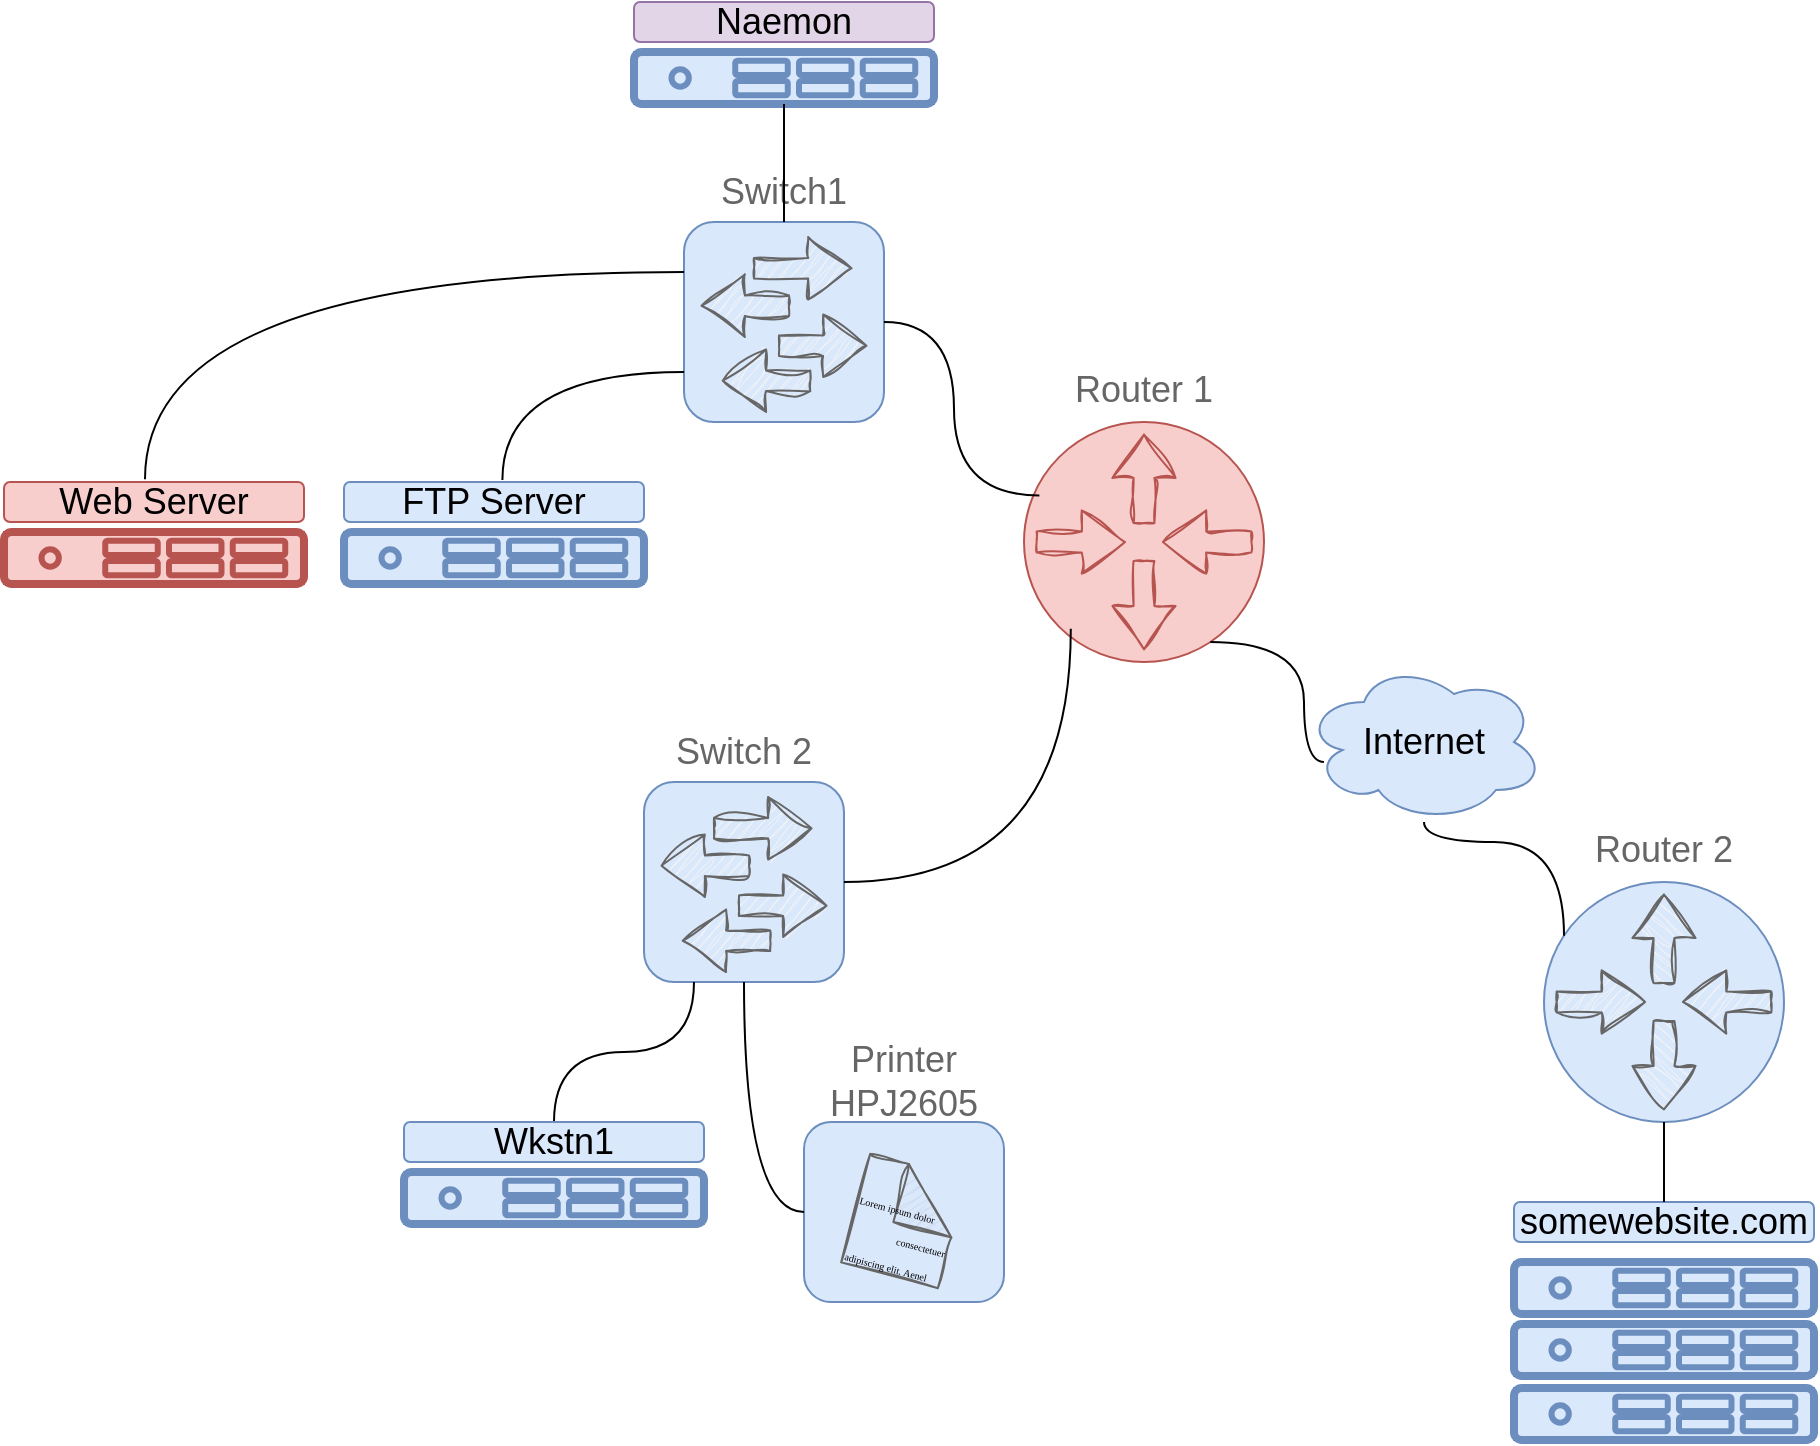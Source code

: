 <mxfile version="25.0.2">
  <diagram name="Seite-1" id="_Y5RNAmRPCmUayUgMiMm">
    <mxGraphModel dx="1185" dy="683" grid="1" gridSize="10" guides="1" tooltips="1" connect="1" arrows="1" fold="1" page="1" pageScale="1" pageWidth="1169" pageHeight="1654" math="0" shadow="0">
      <root>
        <mxCell id="0" />
        <mxCell id="1" parent="0" />
        <mxCell id="Qa_szX7LaPj__7M7SRcb-136" value="" style="group;fillColor=#dae8fc;strokeColor=#6c8ebf;" parent="1" vertex="1" connectable="0">
          <mxGeometry x="505" y="65" width="150" height="26" as="geometry" />
        </mxCell>
        <mxCell id="Qa_szX7LaPj__7M7SRcb-137" value="" style="rounded=1;whiteSpace=wrap;html=1;strokeWidth=4;fillColor=#dae8fc;strokeColor=#6c8ebf;" parent="Qa_szX7LaPj__7M7SRcb-136" vertex="1">
          <mxGeometry width="150" height="26" as="geometry" />
        </mxCell>
        <mxCell id="Qa_szX7LaPj__7M7SRcb-138" value="" style="ellipse;whiteSpace=wrap;html=1;aspect=fixed;strokeWidth=3;fillColor=#dae8fc;strokeColor=#6c8ebf;" parent="Qa_szX7LaPj__7M7SRcb-136" vertex="1">
          <mxGeometry x="18.75" y="8.667" width="8.667" height="8.667" as="geometry" />
        </mxCell>
        <mxCell id="Qa_szX7LaPj__7M7SRcb-139" value="" style="rounded=1;whiteSpace=wrap;html=1;strokeWidth=3;fillColor=#dae8fc;strokeColor=#6c8ebf;" parent="Qa_szX7LaPj__7M7SRcb-136" vertex="1">
          <mxGeometry x="50.625" y="4.333" width="26.25" height="7.222" as="geometry" />
        </mxCell>
        <mxCell id="Qa_szX7LaPj__7M7SRcb-140" value="" style="rounded=1;whiteSpace=wrap;html=1;strokeWidth=3;fillColor=#dae8fc;strokeColor=#6c8ebf;" parent="Qa_szX7LaPj__7M7SRcb-136" vertex="1">
          <mxGeometry x="82.5" y="4.333" width="26.25" height="7.222" as="geometry" />
        </mxCell>
        <mxCell id="Qa_szX7LaPj__7M7SRcb-141" value="" style="rounded=1;whiteSpace=wrap;html=1;strokeWidth=3;fillColor=#dae8fc;strokeColor=#6c8ebf;" parent="Qa_szX7LaPj__7M7SRcb-136" vertex="1">
          <mxGeometry x="114.375" y="4.333" width="26.25" height="7.222" as="geometry" />
        </mxCell>
        <mxCell id="Qa_szX7LaPj__7M7SRcb-142" value="" style="rounded=1;whiteSpace=wrap;html=1;strokeWidth=3;fillColor=#dae8fc;strokeColor=#6c8ebf;" parent="Qa_szX7LaPj__7M7SRcb-136" vertex="1">
          <mxGeometry x="50.625" y="14.444" width="26.25" height="7.222" as="geometry" />
        </mxCell>
        <mxCell id="Qa_szX7LaPj__7M7SRcb-143" value="" style="rounded=1;whiteSpace=wrap;html=1;strokeWidth=3;fillColor=#dae8fc;strokeColor=#6c8ebf;" parent="Qa_szX7LaPj__7M7SRcb-136" vertex="1">
          <mxGeometry x="82.5" y="14.444" width="26.25" height="7.222" as="geometry" />
        </mxCell>
        <mxCell id="Qa_szX7LaPj__7M7SRcb-144" value="" style="rounded=1;whiteSpace=wrap;html=1;strokeWidth=3;fillColor=#dae8fc;strokeColor=#6c8ebf;" parent="Qa_szX7LaPj__7M7SRcb-136" vertex="1">
          <mxGeometry x="114.375" y="14.444" width="26.25" height="7.222" as="geometry" />
        </mxCell>
        <mxCell id="Qa_szX7LaPj__7M7SRcb-145" value="Naemon" style="rounded=1;whiteSpace=wrap;html=1;fillColor=#e1d5e7;strokeColor=#9673a6;fontSize=18;" parent="1" vertex="1">
          <mxGeometry x="505" y="40" width="150" height="20" as="geometry" />
        </mxCell>
        <mxCell id="Qa_szX7LaPj__7M7SRcb-146" value="" style="group;fillColor=#f8cecc;strokeColor=#b85450;" parent="1" vertex="1" connectable="0">
          <mxGeometry x="190" y="305" width="150" height="26" as="geometry" />
        </mxCell>
        <mxCell id="Qa_szX7LaPj__7M7SRcb-147" value="" style="rounded=1;whiteSpace=wrap;html=1;strokeWidth=4;fillColor=#f8cecc;strokeColor=#b85450;" parent="Qa_szX7LaPj__7M7SRcb-146" vertex="1">
          <mxGeometry width="150" height="26" as="geometry" />
        </mxCell>
        <mxCell id="Qa_szX7LaPj__7M7SRcb-148" value="" style="ellipse;whiteSpace=wrap;html=1;aspect=fixed;strokeWidth=3;fillColor=#f8cecc;strokeColor=#b85450;" parent="Qa_szX7LaPj__7M7SRcb-146" vertex="1">
          <mxGeometry x="18.75" y="8.667" width="8.667" height="8.667" as="geometry" />
        </mxCell>
        <mxCell id="Qa_szX7LaPj__7M7SRcb-149" value="" style="rounded=1;whiteSpace=wrap;html=1;strokeWidth=3;fillColor=#f8cecc;strokeColor=#b85450;" parent="Qa_szX7LaPj__7M7SRcb-146" vertex="1">
          <mxGeometry x="50.625" y="4.333" width="26.25" height="7.222" as="geometry" />
        </mxCell>
        <mxCell id="Qa_szX7LaPj__7M7SRcb-150" value="" style="rounded=1;whiteSpace=wrap;html=1;strokeWidth=3;fillColor=#f8cecc;strokeColor=#b85450;" parent="Qa_szX7LaPj__7M7SRcb-146" vertex="1">
          <mxGeometry x="82.5" y="4.333" width="26.25" height="7.222" as="geometry" />
        </mxCell>
        <mxCell id="Qa_szX7LaPj__7M7SRcb-151" value="" style="rounded=1;whiteSpace=wrap;html=1;strokeWidth=3;fillColor=#f8cecc;strokeColor=#b85450;" parent="Qa_szX7LaPj__7M7SRcb-146" vertex="1">
          <mxGeometry x="114.375" y="4.333" width="26.25" height="7.222" as="geometry" />
        </mxCell>
        <mxCell id="Qa_szX7LaPj__7M7SRcb-152" value="" style="rounded=1;whiteSpace=wrap;html=1;strokeWidth=3;fillColor=#f8cecc;strokeColor=#b85450;" parent="Qa_szX7LaPj__7M7SRcb-146" vertex="1">
          <mxGeometry x="50.625" y="14.444" width="26.25" height="7.222" as="geometry" />
        </mxCell>
        <mxCell id="Qa_szX7LaPj__7M7SRcb-153" value="" style="rounded=1;whiteSpace=wrap;html=1;strokeWidth=3;fillColor=#f8cecc;strokeColor=#b85450;" parent="Qa_szX7LaPj__7M7SRcb-146" vertex="1">
          <mxGeometry x="82.5" y="14.444" width="26.25" height="7.222" as="geometry" />
        </mxCell>
        <mxCell id="Qa_szX7LaPj__7M7SRcb-154" value="" style="rounded=1;whiteSpace=wrap;html=1;strokeWidth=3;fillColor=#f8cecc;strokeColor=#b85450;" parent="Qa_szX7LaPj__7M7SRcb-146" vertex="1">
          <mxGeometry x="114.375" y="14.444" width="26.25" height="7.222" as="geometry" />
        </mxCell>
        <mxCell id="Qa_szX7LaPj__7M7SRcb-155" value="Web Server" style="rounded=1;whiteSpace=wrap;html=1;fillColor=#f8cecc;strokeColor=#b85450;fontSize=18;" parent="1" vertex="1">
          <mxGeometry x="190" y="280" width="150" height="20" as="geometry" />
        </mxCell>
        <mxCell id="Qa_szX7LaPj__7M7SRcb-156" value="" style="group;fillColor=#dae8fc;strokeColor=#6c8ebf;" parent="1" vertex="1" connectable="0">
          <mxGeometry x="360" y="305" width="150" height="26" as="geometry" />
        </mxCell>
        <mxCell id="Qa_szX7LaPj__7M7SRcb-157" value="" style="rounded=1;whiteSpace=wrap;html=1;strokeWidth=4;fillColor=#dae8fc;strokeColor=#6c8ebf;" parent="Qa_szX7LaPj__7M7SRcb-156" vertex="1">
          <mxGeometry width="150" height="26" as="geometry" />
        </mxCell>
        <mxCell id="Qa_szX7LaPj__7M7SRcb-158" value="" style="ellipse;whiteSpace=wrap;html=1;aspect=fixed;strokeWidth=3;fillColor=#dae8fc;strokeColor=#6c8ebf;" parent="Qa_szX7LaPj__7M7SRcb-156" vertex="1">
          <mxGeometry x="18.75" y="8.667" width="8.667" height="8.667" as="geometry" />
        </mxCell>
        <mxCell id="Qa_szX7LaPj__7M7SRcb-159" value="" style="rounded=1;whiteSpace=wrap;html=1;strokeWidth=3;fillColor=#dae8fc;strokeColor=#6c8ebf;" parent="Qa_szX7LaPj__7M7SRcb-156" vertex="1">
          <mxGeometry x="50.625" y="4.333" width="26.25" height="7.222" as="geometry" />
        </mxCell>
        <mxCell id="Qa_szX7LaPj__7M7SRcb-160" value="" style="rounded=1;whiteSpace=wrap;html=1;strokeWidth=3;fillColor=#dae8fc;strokeColor=#6c8ebf;" parent="Qa_szX7LaPj__7M7SRcb-156" vertex="1">
          <mxGeometry x="82.5" y="4.333" width="26.25" height="7.222" as="geometry" />
        </mxCell>
        <mxCell id="Qa_szX7LaPj__7M7SRcb-161" value="" style="rounded=1;whiteSpace=wrap;html=1;strokeWidth=3;fillColor=#dae8fc;strokeColor=#6c8ebf;" parent="Qa_szX7LaPj__7M7SRcb-156" vertex="1">
          <mxGeometry x="114.375" y="4.333" width="26.25" height="7.222" as="geometry" />
        </mxCell>
        <mxCell id="Qa_szX7LaPj__7M7SRcb-162" value="" style="rounded=1;whiteSpace=wrap;html=1;strokeWidth=3;fillColor=#dae8fc;strokeColor=#6c8ebf;" parent="Qa_szX7LaPj__7M7SRcb-156" vertex="1">
          <mxGeometry x="50.625" y="14.444" width="26.25" height="7.222" as="geometry" />
        </mxCell>
        <mxCell id="Qa_szX7LaPj__7M7SRcb-163" value="" style="rounded=1;whiteSpace=wrap;html=1;strokeWidth=3;fillColor=#dae8fc;strokeColor=#6c8ebf;" parent="Qa_szX7LaPj__7M7SRcb-156" vertex="1">
          <mxGeometry x="82.5" y="14.444" width="26.25" height="7.222" as="geometry" />
        </mxCell>
        <mxCell id="Qa_szX7LaPj__7M7SRcb-164" value="" style="rounded=1;whiteSpace=wrap;html=1;strokeWidth=3;fillColor=#dae8fc;strokeColor=#6c8ebf;" parent="Qa_szX7LaPj__7M7SRcb-156" vertex="1">
          <mxGeometry x="114.375" y="14.444" width="26.25" height="7.222" as="geometry" />
        </mxCell>
        <mxCell id="Qa_szX7LaPj__7M7SRcb-165" value="FTP Server" style="rounded=1;whiteSpace=wrap;html=1;fillColor=#dae8fc;strokeColor=#6c8ebf;fontSize=18;" parent="1" vertex="1">
          <mxGeometry x="360" y="280" width="150" height="20" as="geometry" />
        </mxCell>
        <mxCell id="Qa_szX7LaPj__7M7SRcb-176" value="" style="group" parent="1" vertex="1" connectable="0">
          <mxGeometry x="530" y="150" width="100" height="100" as="geometry" />
        </mxCell>
        <mxCell id="Qa_szX7LaPj__7M7SRcb-171" value="&lt;font style=&quot;font-size: 18px;&quot; color=&quot;#666666&quot;&gt;Switch1&lt;/font&gt;&lt;div&gt;&lt;font color=&quot;#666666&quot;&gt;&lt;br&gt;&lt;/font&gt;&lt;/div&gt;&lt;div&gt;&lt;font color=&quot;#666666&quot;&gt;&lt;br&gt;&lt;/font&gt;&lt;/div&gt;&lt;div&gt;&lt;font color=&quot;#666666&quot;&gt;&lt;br&gt;&lt;/font&gt;&lt;/div&gt;&lt;div&gt;&lt;font color=&quot;#666666&quot;&gt;&lt;br&gt;&lt;/font&gt;&lt;/div&gt;&lt;div&gt;&lt;font color=&quot;#666666&quot;&gt;&lt;br&gt;&lt;/font&gt;&lt;/div&gt;&lt;div&gt;&lt;font color=&quot;#666666&quot;&gt;&lt;br&gt;&lt;/font&gt;&lt;/div&gt;&lt;div&gt;&lt;font color=&quot;#666666&quot;&gt;&lt;br&gt;&lt;/font&gt;&lt;/div&gt;&lt;div&gt;&lt;font color=&quot;#666666&quot;&gt;&lt;br&gt;&lt;/font&gt;&lt;/div&gt;&lt;div&gt;&lt;br&gt;&lt;/div&gt;" style="rounded=1;whiteSpace=wrap;html=1;fillColor=#dae8fc;strokeColor=#6c8ebf;container=0;" parent="Qa_szX7LaPj__7M7SRcb-176" vertex="1">
          <mxGeometry width="100" height="100" as="geometry" />
        </mxCell>
        <mxCell id="Qa_szX7LaPj__7M7SRcb-172" value="" style="html=1;shadow=0;dashed=0;align=center;verticalAlign=middle;shape=mxgraph.arrows2.arrow;dy=0.67;dx=21.67;direction=north;notch=0;strokeColor=#666666;rotation=90;fillColor=#f5f5f5;sketch=1;curveFitting=1;jiggle=2;fontColor=#333333;container=0;" parent="Qa_szX7LaPj__7M7SRcb-176" vertex="1">
          <mxGeometry x="43.75" y="-1.25" width="31.25" height="48.75" as="geometry" />
        </mxCell>
        <mxCell id="Qa_szX7LaPj__7M7SRcb-173" value="" style="html=1;shadow=0;dashed=0;align=center;verticalAlign=middle;shape=mxgraph.arrows2.arrow;dy=0.67;dx=21.67;direction=north;notch=0;strokeColor=#666666;rotation=90;fillColor=#f5f5f5;fontColor=#333333;sketch=1;curveFitting=1;jiggle=2;container=0;" parent="Qa_szX7LaPj__7M7SRcb-176" vertex="1">
          <mxGeometry x="53.75" y="40" width="31.25" height="43.75" as="geometry" />
        </mxCell>
        <mxCell id="Qa_szX7LaPj__7M7SRcb-174" value="" style="html=1;shadow=0;dashed=0;align=center;verticalAlign=middle;shape=mxgraph.arrows2.arrow;dy=0.67;dx=21.67;direction=north;notch=0;strokeColor=#666666;rotation=-90;fillColor=#f5f5f5;fontColor=#333333;sketch=1;curveFitting=1;jiggle=2;container=0;" parent="Qa_szX7LaPj__7M7SRcb-176" vertex="1">
          <mxGeometry x="15" y="20" width="31.25" height="43.75" as="geometry" />
        </mxCell>
        <mxCell id="Qa_szX7LaPj__7M7SRcb-175" value="" style="html=1;shadow=0;dashed=0;align=center;verticalAlign=middle;shape=mxgraph.arrows2.arrow;dy=0.67;dx=21.67;direction=north;notch=0;strokeColor=#666666;rotation=-90;fillColor=#f5f5f5;fontColor=#333333;sketch=1;curveFitting=1;jiggle=2;container=0;" parent="Qa_szX7LaPj__7M7SRcb-176" vertex="1">
          <mxGeometry x="25.625" y="57.5" width="31.25" height="43.75" as="geometry" />
        </mxCell>
        <mxCell id="Qa_szX7LaPj__7M7SRcb-177" value="" style="group" parent="1" vertex="1" connectable="0">
          <mxGeometry x="510" y="430" width="100" height="100" as="geometry" />
        </mxCell>
        <mxCell id="Qa_szX7LaPj__7M7SRcb-178" value="&lt;font style=&quot;font-size: 18px;&quot; color=&quot;#666666&quot;&gt;Switch 2&lt;/font&gt;&lt;div&gt;&lt;font color=&quot;#666666&quot;&gt;&lt;br&gt;&lt;/font&gt;&lt;/div&gt;&lt;div&gt;&lt;font color=&quot;#666666&quot;&gt;&lt;br&gt;&lt;/font&gt;&lt;/div&gt;&lt;div&gt;&lt;font color=&quot;#666666&quot;&gt;&lt;br&gt;&lt;/font&gt;&lt;/div&gt;&lt;div&gt;&lt;font color=&quot;#666666&quot;&gt;&lt;br&gt;&lt;/font&gt;&lt;/div&gt;&lt;div&gt;&lt;font color=&quot;#666666&quot;&gt;&lt;br&gt;&lt;/font&gt;&lt;/div&gt;&lt;div&gt;&lt;font color=&quot;#666666&quot;&gt;&lt;br&gt;&lt;/font&gt;&lt;/div&gt;&lt;div&gt;&lt;font color=&quot;#666666&quot;&gt;&lt;br&gt;&lt;/font&gt;&lt;/div&gt;&lt;div&gt;&lt;font color=&quot;#666666&quot;&gt;&lt;br&gt;&lt;/font&gt;&lt;/div&gt;&lt;div&gt;&lt;br&gt;&lt;/div&gt;" style="rounded=1;whiteSpace=wrap;html=1;fillColor=#dae8fc;strokeColor=#6c8ebf;container=0;" parent="Qa_szX7LaPj__7M7SRcb-177" vertex="1">
          <mxGeometry width="100" height="100" as="geometry" />
        </mxCell>
        <mxCell id="Qa_szX7LaPj__7M7SRcb-179" value="" style="html=1;shadow=0;dashed=0;align=center;verticalAlign=middle;shape=mxgraph.arrows2.arrow;dy=0.67;dx=21.67;direction=north;notch=0;strokeColor=#666666;rotation=90;fillColor=#f5f5f5;sketch=1;curveFitting=1;jiggle=2;fontColor=#333333;container=0;" parent="Qa_szX7LaPj__7M7SRcb-177" vertex="1">
          <mxGeometry x="43.75" y="-1.25" width="31.25" height="48.75" as="geometry" />
        </mxCell>
        <mxCell id="Qa_szX7LaPj__7M7SRcb-180" value="" style="html=1;shadow=0;dashed=0;align=center;verticalAlign=middle;shape=mxgraph.arrows2.arrow;dy=0.67;dx=21.67;direction=north;notch=0;strokeColor=#666666;rotation=90;fillColor=#f5f5f5;fontColor=#333333;sketch=1;curveFitting=1;jiggle=2;container=0;" parent="Qa_szX7LaPj__7M7SRcb-177" vertex="1">
          <mxGeometry x="53.75" y="40" width="31.25" height="43.75" as="geometry" />
        </mxCell>
        <mxCell id="Qa_szX7LaPj__7M7SRcb-181" value="" style="html=1;shadow=0;dashed=0;align=center;verticalAlign=middle;shape=mxgraph.arrows2.arrow;dy=0.67;dx=21.67;direction=north;notch=0;strokeColor=#666666;rotation=-90;fillColor=#f5f5f5;fontColor=#333333;sketch=1;curveFitting=1;jiggle=2;container=0;" parent="Qa_szX7LaPj__7M7SRcb-177" vertex="1">
          <mxGeometry x="15" y="20" width="31.25" height="43.75" as="geometry" />
        </mxCell>
        <mxCell id="Qa_szX7LaPj__7M7SRcb-182" value="" style="html=1;shadow=0;dashed=0;align=center;verticalAlign=middle;shape=mxgraph.arrows2.arrow;dy=0.67;dx=21.67;direction=north;notch=0;strokeColor=#666666;rotation=-90;fillColor=#f5f5f5;fontColor=#333333;sketch=1;curveFitting=1;jiggle=2;container=0;" parent="Qa_szX7LaPj__7M7SRcb-177" vertex="1">
          <mxGeometry x="25.625" y="57.5" width="31.25" height="43.75" as="geometry" />
        </mxCell>
        <mxCell id="Qa_szX7LaPj__7M7SRcb-189" value="" style="group" parent="1" vertex="1" connectable="0">
          <mxGeometry x="700" y="250" width="120" height="120" as="geometry" />
        </mxCell>
        <mxCell id="Qa_szX7LaPj__7M7SRcb-183" value="" style="group;fillColor=none;fillStyle=auto;container=0;" parent="Qa_szX7LaPj__7M7SRcb-189" vertex="1" connectable="0">
          <mxGeometry width="120" height="120" as="geometry" />
        </mxCell>
        <mxCell id="Qa_szX7LaPj__7M7SRcb-184" value="&lt;font color=&quot;#666666&quot;&gt;Router 1&lt;/font&gt;&lt;div&gt;&lt;font color=&quot;#666666&quot;&gt;&lt;br&gt;&lt;/font&gt;&lt;/div&gt;&lt;div&gt;&lt;font color=&quot;#666666&quot;&gt;&lt;br&gt;&lt;/font&gt;&lt;/div&gt;&lt;div&gt;&lt;font color=&quot;#666666&quot;&gt;&lt;br&gt;&lt;/font&gt;&lt;/div&gt;&lt;div&gt;&lt;font color=&quot;#666666&quot;&gt;&lt;br&gt;&lt;/font&gt;&lt;/div&gt;&lt;div&gt;&lt;font color=&quot;#666666&quot;&gt;&lt;br&gt;&lt;/font&gt;&lt;/div&gt;&lt;div&gt;&lt;font color=&quot;#666666&quot;&gt;&lt;br&gt;&lt;/font&gt;&lt;/div&gt;&lt;div&gt;&lt;br&gt;&lt;/div&gt;" style="ellipse;whiteSpace=wrap;html=1;aspect=fixed;fillColor=#f8cecc;strokeColor=#b85450;container=0;align=center;fontSize=18;" parent="Qa_szX7LaPj__7M7SRcb-189" vertex="1">
          <mxGeometry width="120" height="120" as="geometry" />
        </mxCell>
        <mxCell id="Qa_szX7LaPj__7M7SRcb-185" value="" style="html=1;shadow=0;dashed=0;align=center;verticalAlign=middle;shape=mxgraph.arrows2.arrow;dy=0.67;dx=21.67;direction=north;notch=0;strokeColor=#b85450;fillColor=#f8cecc;sketch=1;curveFitting=1;jiggle=2;container=0;" parent="Qa_szX7LaPj__7M7SRcb-189" vertex="1">
          <mxGeometry x="44.211" y="6.316" width="31.579" height="44.211" as="geometry" />
        </mxCell>
        <mxCell id="Qa_szX7LaPj__7M7SRcb-186" value="" style="html=1;shadow=0;dashed=0;align=center;verticalAlign=middle;shape=mxgraph.arrows2.arrow;dy=0.67;dx=21.67;direction=north;notch=0;strokeColor=#b85450;rotation=-180;fillColor=#f8cecc;sketch=1;curveFitting=1;jiggle=2;container=0;" parent="Qa_szX7LaPj__7M7SRcb-189" vertex="1">
          <mxGeometry x="44.211" y="69.474" width="31.579" height="44.211" as="geometry" />
        </mxCell>
        <mxCell id="Qa_szX7LaPj__7M7SRcb-187" value="" style="html=1;shadow=0;dashed=0;align=center;verticalAlign=middle;shape=mxgraph.arrows2.arrow;dy=0.67;dx=21.67;direction=north;notch=0;strokeColor=#b85450;rotation=-90;fillColor=#f8cecc;sketch=1;curveFitting=1;jiggle=2;container=0;" parent="Qa_szX7LaPj__7M7SRcb-189" vertex="1">
          <mxGeometry x="75.789" y="37.895" width="31.579" height="44.211" as="geometry" />
        </mxCell>
        <mxCell id="Qa_szX7LaPj__7M7SRcb-188" value="" style="html=1;shadow=0;dashed=0;align=center;verticalAlign=middle;shape=mxgraph.arrows2.arrow;dy=0.67;dx=21.67;direction=north;notch=0;strokeColor=#b85450;rotation=90;fillColor=#f8cecc;sketch=1;curveFitting=1;jiggle=2;container=0;" parent="Qa_szX7LaPj__7M7SRcb-189" vertex="1">
          <mxGeometry x="12.632" y="37.895" width="31.579" height="44.211" as="geometry" />
        </mxCell>
        <mxCell id="8K0oXqHOn-ygjJDEsWbK-5" style="edgeStyle=orthogonalEdgeStyle;rounded=0;orthogonalLoop=1;jettySize=auto;html=1;curved=1;exitX=0.083;exitY=0.625;exitDx=0;exitDy=0;exitPerimeter=0;endArrow=none;endFill=0;" parent="1" source="Qa_szX7LaPj__7M7SRcb-190" target="Qa_szX7LaPj__7M7SRcb-184" edge="1">
          <mxGeometry relative="1" as="geometry">
            <Array as="points">
              <mxPoint x="840" y="420" />
              <mxPoint x="840" y="360" />
            </Array>
          </mxGeometry>
        </mxCell>
        <mxCell id="Qa_szX7LaPj__7M7SRcb-190" value="Internet" style="ellipse;shape=cloud;whiteSpace=wrap;html=1;fillColor=#dae8fc;strokeColor=#6c8ebf;fontSize=18;" parent="1" vertex="1">
          <mxGeometry x="840" y="370" width="120" height="80" as="geometry" />
        </mxCell>
        <mxCell id="Qa_szX7LaPj__7M7SRcb-191" value="" style="group" parent="1" vertex="1" connectable="0">
          <mxGeometry x="960" y="480" width="120" height="120" as="geometry" />
        </mxCell>
        <mxCell id="Qa_szX7LaPj__7M7SRcb-192" value="" style="group;fillColor=none;fillStyle=auto;container=0;" parent="Qa_szX7LaPj__7M7SRcb-191" vertex="1" connectable="0">
          <mxGeometry width="120" height="120" as="geometry" />
        </mxCell>
        <mxCell id="Qa_szX7LaPj__7M7SRcb-193" value="&lt;font color=&quot;#666666&quot;&gt;Router 2&lt;/font&gt;&lt;div&gt;&lt;font color=&quot;#666666&quot;&gt;&lt;br&gt;&lt;/font&gt;&lt;/div&gt;&lt;div&gt;&lt;font color=&quot;#666666&quot;&gt;&lt;br&gt;&lt;/font&gt;&lt;/div&gt;&lt;div&gt;&lt;font color=&quot;#666666&quot;&gt;&lt;br&gt;&lt;/font&gt;&lt;/div&gt;&lt;div&gt;&lt;font color=&quot;#666666&quot;&gt;&lt;br&gt;&lt;/font&gt;&lt;/div&gt;&lt;div&gt;&lt;font color=&quot;#666666&quot;&gt;&lt;br&gt;&lt;/font&gt;&lt;/div&gt;&lt;div&gt;&lt;font color=&quot;#666666&quot;&gt;&lt;br&gt;&lt;/font&gt;&lt;/div&gt;&lt;div&gt;&lt;br&gt;&lt;/div&gt;" style="ellipse;whiteSpace=wrap;html=1;aspect=fixed;fillColor=#dae8fc;strokeColor=#6c8ebf;container=0;align=center;fontSize=18;" parent="Qa_szX7LaPj__7M7SRcb-191" vertex="1">
          <mxGeometry width="120" height="120" as="geometry" />
        </mxCell>
        <mxCell id="Qa_szX7LaPj__7M7SRcb-194" value="" style="html=1;shadow=0;dashed=0;align=center;verticalAlign=middle;shape=mxgraph.arrows2.arrow;dy=0.67;dx=21.67;direction=north;notch=0;strokeColor=#666666;fillColor=#f5f5f5;fontColor=#333333;sketch=1;curveFitting=1;jiggle=2;container=0;" parent="Qa_szX7LaPj__7M7SRcb-191" vertex="1">
          <mxGeometry x="44.211" y="6.316" width="31.579" height="44.211" as="geometry" />
        </mxCell>
        <mxCell id="Qa_szX7LaPj__7M7SRcb-195" value="" style="html=1;shadow=0;dashed=0;align=center;verticalAlign=middle;shape=mxgraph.arrows2.arrow;dy=0.67;dx=21.67;direction=north;notch=0;strokeColor=#666666;rotation=-180;fillColor=#f5f5f5;fontColor=#333333;sketch=1;curveFitting=1;jiggle=2;container=0;" parent="Qa_szX7LaPj__7M7SRcb-191" vertex="1">
          <mxGeometry x="44.211" y="69.474" width="31.579" height="44.211" as="geometry" />
        </mxCell>
        <mxCell id="Qa_szX7LaPj__7M7SRcb-196" value="" style="html=1;shadow=0;dashed=0;align=center;verticalAlign=middle;shape=mxgraph.arrows2.arrow;dy=0.67;dx=21.67;direction=north;notch=0;strokeColor=#666666;rotation=-90;fillColor=#f5f5f5;fontColor=#333333;sketch=1;curveFitting=1;jiggle=2;container=0;" parent="Qa_szX7LaPj__7M7SRcb-191" vertex="1">
          <mxGeometry x="75.789" y="37.895" width="31.579" height="44.211" as="geometry" />
        </mxCell>
        <mxCell id="Qa_szX7LaPj__7M7SRcb-197" value="" style="html=1;shadow=0;dashed=0;align=center;verticalAlign=middle;shape=mxgraph.arrows2.arrow;dy=0.67;dx=21.67;direction=north;notch=0;strokeColor=#666666;rotation=90;fillColor=#f5f5f5;fontColor=#333333;sketch=1;curveFitting=1;jiggle=2;container=0;" parent="Qa_szX7LaPj__7M7SRcb-191" vertex="1">
          <mxGeometry x="12.632" y="37.895" width="31.579" height="44.211" as="geometry" />
        </mxCell>
        <mxCell id="Qa_szX7LaPj__7M7SRcb-198" value="" style="group;fillColor=#dae8fc;strokeColor=#6c8ebf;" parent="1" vertex="1" connectable="0">
          <mxGeometry x="945" y="670" width="150" height="26" as="geometry" />
        </mxCell>
        <mxCell id="Qa_szX7LaPj__7M7SRcb-199" value="" style="rounded=1;whiteSpace=wrap;html=1;strokeWidth=4;fillColor=#dae8fc;strokeColor=#6c8ebf;" parent="Qa_szX7LaPj__7M7SRcb-198" vertex="1">
          <mxGeometry width="150" height="26" as="geometry" />
        </mxCell>
        <mxCell id="Qa_szX7LaPj__7M7SRcb-200" value="" style="ellipse;whiteSpace=wrap;html=1;aspect=fixed;strokeWidth=3;fillColor=#dae8fc;strokeColor=#6c8ebf;" parent="Qa_szX7LaPj__7M7SRcb-198" vertex="1">
          <mxGeometry x="18.75" y="8.667" width="8.667" height="8.667" as="geometry" />
        </mxCell>
        <mxCell id="Qa_szX7LaPj__7M7SRcb-201" value="" style="rounded=1;whiteSpace=wrap;html=1;strokeWidth=3;fillColor=#dae8fc;strokeColor=#6c8ebf;" parent="Qa_szX7LaPj__7M7SRcb-198" vertex="1">
          <mxGeometry x="50.625" y="4.333" width="26.25" height="7.222" as="geometry" />
        </mxCell>
        <mxCell id="Qa_szX7LaPj__7M7SRcb-202" value="" style="rounded=1;whiteSpace=wrap;html=1;strokeWidth=3;fillColor=#dae8fc;strokeColor=#6c8ebf;" parent="Qa_szX7LaPj__7M7SRcb-198" vertex="1">
          <mxGeometry x="82.5" y="4.333" width="26.25" height="7.222" as="geometry" />
        </mxCell>
        <mxCell id="Qa_szX7LaPj__7M7SRcb-203" value="" style="rounded=1;whiteSpace=wrap;html=1;strokeWidth=3;fillColor=#dae8fc;strokeColor=#6c8ebf;" parent="Qa_szX7LaPj__7M7SRcb-198" vertex="1">
          <mxGeometry x="114.375" y="4.333" width="26.25" height="7.222" as="geometry" />
        </mxCell>
        <mxCell id="Qa_szX7LaPj__7M7SRcb-204" value="" style="rounded=1;whiteSpace=wrap;html=1;strokeWidth=3;fillColor=#dae8fc;strokeColor=#6c8ebf;" parent="Qa_szX7LaPj__7M7SRcb-198" vertex="1">
          <mxGeometry x="50.625" y="14.444" width="26.25" height="7.222" as="geometry" />
        </mxCell>
        <mxCell id="Qa_szX7LaPj__7M7SRcb-205" value="" style="rounded=1;whiteSpace=wrap;html=1;strokeWidth=3;fillColor=#dae8fc;strokeColor=#6c8ebf;" parent="Qa_szX7LaPj__7M7SRcb-198" vertex="1">
          <mxGeometry x="82.5" y="14.444" width="26.25" height="7.222" as="geometry" />
        </mxCell>
        <mxCell id="Qa_szX7LaPj__7M7SRcb-206" value="" style="rounded=1;whiteSpace=wrap;html=1;strokeWidth=3;fillColor=#dae8fc;strokeColor=#6c8ebf;" parent="Qa_szX7LaPj__7M7SRcb-198" vertex="1">
          <mxGeometry x="114.375" y="14.444" width="26.25" height="7.222" as="geometry" />
        </mxCell>
        <mxCell id="Qa_szX7LaPj__7M7SRcb-207" value="" style="group;fillColor=#dae8fc;strokeColor=#6c8ebf;" parent="1" vertex="1" connectable="0">
          <mxGeometry x="945" y="701" width="150" height="26" as="geometry" />
        </mxCell>
        <mxCell id="Qa_szX7LaPj__7M7SRcb-208" value="" style="rounded=1;whiteSpace=wrap;html=1;strokeWidth=4;fillColor=#dae8fc;strokeColor=#6c8ebf;" parent="Qa_szX7LaPj__7M7SRcb-207" vertex="1">
          <mxGeometry width="150" height="26" as="geometry" />
        </mxCell>
        <mxCell id="Qa_szX7LaPj__7M7SRcb-209" value="" style="ellipse;whiteSpace=wrap;html=1;aspect=fixed;strokeWidth=3;fillColor=#dae8fc;strokeColor=#6c8ebf;" parent="Qa_szX7LaPj__7M7SRcb-207" vertex="1">
          <mxGeometry x="18.75" y="8.667" width="8.667" height="8.667" as="geometry" />
        </mxCell>
        <mxCell id="Qa_szX7LaPj__7M7SRcb-210" value="" style="rounded=1;whiteSpace=wrap;html=1;strokeWidth=3;fillColor=#dae8fc;strokeColor=#6c8ebf;" parent="Qa_szX7LaPj__7M7SRcb-207" vertex="1">
          <mxGeometry x="50.625" y="4.333" width="26.25" height="7.222" as="geometry" />
        </mxCell>
        <mxCell id="Qa_szX7LaPj__7M7SRcb-211" value="" style="rounded=1;whiteSpace=wrap;html=1;strokeWidth=3;fillColor=#dae8fc;strokeColor=#6c8ebf;" parent="Qa_szX7LaPj__7M7SRcb-207" vertex="1">
          <mxGeometry x="82.5" y="4.333" width="26.25" height="7.222" as="geometry" />
        </mxCell>
        <mxCell id="Qa_szX7LaPj__7M7SRcb-212" value="" style="rounded=1;whiteSpace=wrap;html=1;strokeWidth=3;fillColor=#dae8fc;strokeColor=#6c8ebf;" parent="Qa_szX7LaPj__7M7SRcb-207" vertex="1">
          <mxGeometry x="114.375" y="4.333" width="26.25" height="7.222" as="geometry" />
        </mxCell>
        <mxCell id="Qa_szX7LaPj__7M7SRcb-213" value="" style="rounded=1;whiteSpace=wrap;html=1;strokeWidth=3;fillColor=#dae8fc;strokeColor=#6c8ebf;" parent="Qa_szX7LaPj__7M7SRcb-207" vertex="1">
          <mxGeometry x="50.625" y="14.444" width="26.25" height="7.222" as="geometry" />
        </mxCell>
        <mxCell id="Qa_szX7LaPj__7M7SRcb-214" value="" style="rounded=1;whiteSpace=wrap;html=1;strokeWidth=3;fillColor=#dae8fc;strokeColor=#6c8ebf;" parent="Qa_szX7LaPj__7M7SRcb-207" vertex="1">
          <mxGeometry x="82.5" y="14.444" width="26.25" height="7.222" as="geometry" />
        </mxCell>
        <mxCell id="Qa_szX7LaPj__7M7SRcb-215" value="" style="rounded=1;whiteSpace=wrap;html=1;strokeWidth=3;fillColor=#dae8fc;strokeColor=#6c8ebf;" parent="Qa_szX7LaPj__7M7SRcb-207" vertex="1">
          <mxGeometry x="114.375" y="14.444" width="26.25" height="7.222" as="geometry" />
        </mxCell>
        <mxCell id="Qa_szX7LaPj__7M7SRcb-216" value="" style="group;fillColor=#dae8fc;strokeColor=#6c8ebf;" parent="1" vertex="1" connectable="0">
          <mxGeometry x="945" y="733" width="150" height="26" as="geometry" />
        </mxCell>
        <mxCell id="Qa_szX7LaPj__7M7SRcb-217" value="" style="rounded=1;whiteSpace=wrap;html=1;strokeWidth=4;fillColor=#dae8fc;strokeColor=#6c8ebf;" parent="Qa_szX7LaPj__7M7SRcb-216" vertex="1">
          <mxGeometry width="150" height="26" as="geometry" />
        </mxCell>
        <mxCell id="Qa_szX7LaPj__7M7SRcb-218" value="" style="ellipse;whiteSpace=wrap;html=1;aspect=fixed;strokeWidth=3;fillColor=#dae8fc;strokeColor=#6c8ebf;" parent="Qa_szX7LaPj__7M7SRcb-216" vertex="1">
          <mxGeometry x="18.75" y="8.667" width="8.667" height="8.667" as="geometry" />
        </mxCell>
        <mxCell id="Qa_szX7LaPj__7M7SRcb-219" value="" style="rounded=1;whiteSpace=wrap;html=1;strokeWidth=3;fillColor=#dae8fc;strokeColor=#6c8ebf;" parent="Qa_szX7LaPj__7M7SRcb-216" vertex="1">
          <mxGeometry x="50.625" y="4.333" width="26.25" height="7.222" as="geometry" />
        </mxCell>
        <mxCell id="Qa_szX7LaPj__7M7SRcb-220" value="" style="rounded=1;whiteSpace=wrap;html=1;strokeWidth=3;fillColor=#dae8fc;strokeColor=#6c8ebf;" parent="Qa_szX7LaPj__7M7SRcb-216" vertex="1">
          <mxGeometry x="82.5" y="4.333" width="26.25" height="7.222" as="geometry" />
        </mxCell>
        <mxCell id="Qa_szX7LaPj__7M7SRcb-221" value="" style="rounded=1;whiteSpace=wrap;html=1;strokeWidth=3;fillColor=#dae8fc;strokeColor=#6c8ebf;" parent="Qa_szX7LaPj__7M7SRcb-216" vertex="1">
          <mxGeometry x="114.375" y="4.333" width="26.25" height="7.222" as="geometry" />
        </mxCell>
        <mxCell id="Qa_szX7LaPj__7M7SRcb-222" value="" style="rounded=1;whiteSpace=wrap;html=1;strokeWidth=3;fillColor=#dae8fc;strokeColor=#6c8ebf;" parent="Qa_szX7LaPj__7M7SRcb-216" vertex="1">
          <mxGeometry x="50.625" y="14.444" width="26.25" height="7.222" as="geometry" />
        </mxCell>
        <mxCell id="Qa_szX7LaPj__7M7SRcb-223" value="" style="rounded=1;whiteSpace=wrap;html=1;strokeWidth=3;fillColor=#dae8fc;strokeColor=#6c8ebf;" parent="Qa_szX7LaPj__7M7SRcb-216" vertex="1">
          <mxGeometry x="82.5" y="14.444" width="26.25" height="7.222" as="geometry" />
        </mxCell>
        <mxCell id="Qa_szX7LaPj__7M7SRcb-224" value="" style="rounded=1;whiteSpace=wrap;html=1;strokeWidth=3;fillColor=#dae8fc;strokeColor=#6c8ebf;" parent="Qa_szX7LaPj__7M7SRcb-216" vertex="1">
          <mxGeometry x="114.375" y="14.444" width="26.25" height="7.222" as="geometry" />
        </mxCell>
        <mxCell id="Qa_szX7LaPj__7M7SRcb-225" value="somewebsite.com" style="rounded=1;whiteSpace=wrap;html=1;fillColor=#dae8fc;strokeColor=#6c8ebf;fontSize=18;" parent="1" vertex="1">
          <mxGeometry x="945" y="640" width="150" height="20" as="geometry" />
        </mxCell>
        <mxCell id="Qa_szX7LaPj__7M7SRcb-226" value="" style="group;fillColor=#dae8fc;strokeColor=#6c8ebf;" parent="1" vertex="1" connectable="0">
          <mxGeometry x="390" y="625" width="150" height="26" as="geometry" />
        </mxCell>
        <mxCell id="Qa_szX7LaPj__7M7SRcb-227" value="" style="rounded=1;whiteSpace=wrap;html=1;strokeWidth=4;fillColor=#dae8fc;strokeColor=#6c8ebf;" parent="Qa_szX7LaPj__7M7SRcb-226" vertex="1">
          <mxGeometry width="150" height="26" as="geometry" />
        </mxCell>
        <mxCell id="Qa_szX7LaPj__7M7SRcb-228" value="" style="ellipse;whiteSpace=wrap;html=1;aspect=fixed;strokeWidth=3;fillColor=#dae8fc;strokeColor=#6c8ebf;" parent="Qa_szX7LaPj__7M7SRcb-226" vertex="1">
          <mxGeometry x="18.75" y="8.667" width="8.667" height="8.667" as="geometry" />
        </mxCell>
        <mxCell id="Qa_szX7LaPj__7M7SRcb-229" value="" style="rounded=1;whiteSpace=wrap;html=1;strokeWidth=3;fillColor=#dae8fc;strokeColor=#6c8ebf;" parent="Qa_szX7LaPj__7M7SRcb-226" vertex="1">
          <mxGeometry x="50.625" y="4.333" width="26.25" height="7.222" as="geometry" />
        </mxCell>
        <mxCell id="Qa_szX7LaPj__7M7SRcb-230" value="" style="rounded=1;whiteSpace=wrap;html=1;strokeWidth=3;fillColor=#dae8fc;strokeColor=#6c8ebf;" parent="Qa_szX7LaPj__7M7SRcb-226" vertex="1">
          <mxGeometry x="82.5" y="4.333" width="26.25" height="7.222" as="geometry" />
        </mxCell>
        <mxCell id="Qa_szX7LaPj__7M7SRcb-231" value="" style="rounded=1;whiteSpace=wrap;html=1;strokeWidth=3;fillColor=#dae8fc;strokeColor=#6c8ebf;" parent="Qa_szX7LaPj__7M7SRcb-226" vertex="1">
          <mxGeometry x="114.375" y="4.333" width="26.25" height="7.222" as="geometry" />
        </mxCell>
        <mxCell id="Qa_szX7LaPj__7M7SRcb-232" value="" style="rounded=1;whiteSpace=wrap;html=1;strokeWidth=3;fillColor=#dae8fc;strokeColor=#6c8ebf;" parent="Qa_szX7LaPj__7M7SRcb-226" vertex="1">
          <mxGeometry x="50.625" y="14.444" width="26.25" height="7.222" as="geometry" />
        </mxCell>
        <mxCell id="Qa_szX7LaPj__7M7SRcb-233" value="" style="rounded=1;whiteSpace=wrap;html=1;strokeWidth=3;fillColor=#dae8fc;strokeColor=#6c8ebf;" parent="Qa_szX7LaPj__7M7SRcb-226" vertex="1">
          <mxGeometry x="82.5" y="14.444" width="26.25" height="7.222" as="geometry" />
        </mxCell>
        <mxCell id="Qa_szX7LaPj__7M7SRcb-234" value="" style="rounded=1;whiteSpace=wrap;html=1;strokeWidth=3;fillColor=#dae8fc;strokeColor=#6c8ebf;" parent="Qa_szX7LaPj__7M7SRcb-226" vertex="1">
          <mxGeometry x="114.375" y="14.444" width="26.25" height="7.222" as="geometry" />
        </mxCell>
        <mxCell id="8K0oXqHOn-ygjJDEsWbK-1" style="edgeStyle=orthogonalEdgeStyle;rounded=0;orthogonalLoop=1;jettySize=auto;html=1;entryX=0.25;entryY=1;entryDx=0;entryDy=0;curved=1;endArrow=none;endFill=0;" parent="1" source="Qa_szX7LaPj__7M7SRcb-235" target="Qa_szX7LaPj__7M7SRcb-178" edge="1">
          <mxGeometry relative="1" as="geometry" />
        </mxCell>
        <mxCell id="Qa_szX7LaPj__7M7SRcb-235" value="Wkstn1" style="rounded=1;whiteSpace=wrap;html=1;fillColor=#dae8fc;strokeColor=#6c8ebf;fontSize=18;" parent="1" vertex="1">
          <mxGeometry x="390" y="600" width="150" height="20" as="geometry" />
        </mxCell>
        <mxCell id="Qa_szX7LaPj__7M7SRcb-238" value="" style="group" parent="1" vertex="1" connectable="0">
          <mxGeometry x="590" y="600" width="100" height="90" as="geometry" />
        </mxCell>
        <mxCell id="Qa_szX7LaPj__7M7SRcb-236" value="&lt;font style=&quot;font-size: 18px;&quot; color=&quot;#666666&quot;&gt;Printer&lt;/font&gt;&lt;div&gt;&lt;font style=&quot;font-size: 18px;&quot; color=&quot;#666666&quot;&gt;HPJ2605&lt;/font&gt;&lt;/div&gt;&lt;div&gt;&lt;font style=&quot;font-size: 18px;&quot; color=&quot;#666666&quot;&gt;&lt;br&gt;&lt;/font&gt;&lt;/div&gt;&lt;div&gt;&lt;font style=&quot;font-size: 18px;&quot; color=&quot;#666666&quot;&gt;&lt;br&gt;&lt;/font&gt;&lt;/div&gt;&lt;div&gt;&lt;font style=&quot;font-size: 18px;&quot; color=&quot;#666666&quot;&gt;&lt;br&gt;&lt;/font&gt;&lt;/div&gt;&lt;div&gt;&lt;br&gt;&lt;/div&gt;&lt;div&gt;&lt;br&gt;&lt;/div&gt;&lt;div&gt;&lt;font style=&quot;font-size: 18px;&quot; color=&quot;#666666&quot;&gt;&lt;br&gt;&lt;/font&gt;&lt;/div&gt;&lt;div&gt;&lt;br&gt;&lt;/div&gt;" style="rounded=1;whiteSpace=wrap;html=1;fillColor=#dae8fc;strokeColor=#6c8ebf;container=0;" parent="Qa_szX7LaPj__7M7SRcb-238" vertex="1">
          <mxGeometry width="100" height="90" as="geometry" />
        </mxCell>
        <mxCell id="Qa_szX7LaPj__7M7SRcb-237" value="&lt;div style=&quot;text-align: justify;&quot;&gt;&lt;span style=&quot;background-color: initial;&quot;&gt;&lt;font face=&quot;Comic Sans MS&quot; style=&quot;font-size: 5px;&quot;&gt;&lt;br&gt;&lt;/font&gt;&lt;/span&gt;&lt;/div&gt;&lt;div style=&quot;text-align: justify;&quot;&gt;&lt;span style=&quot;background-color: initial;&quot;&gt;&lt;font face=&quot;Comic Sans MS&quot; style=&quot;font-size: 5px;&quot;&gt;Lorem ipsum dolor&amp;nbsp; &amp;nbsp; &amp;nbsp; &amp;nbsp; &amp;nbsp; &amp;nbsp; &amp;nbsp; consectetuer adipiscing elit. Aenel&lt;/font&gt;&lt;/span&gt;&lt;/div&gt;" style="shape=note;whiteSpace=wrap;html=1;backgroundOutline=1;darkOpacity=0.05;rotation=15;fillColor=#dae8fc;strokeColor=#666666;sketch=1;curveFitting=1;jiggle=2;" parent="Qa_szX7LaPj__7M7SRcb-238" vertex="1">
          <mxGeometry x="25" y="21.375" width="50" height="56.25" as="geometry" />
        </mxCell>
        <mxCell id="8K0oXqHOn-ygjJDEsWbK-2" style="edgeStyle=orthogonalEdgeStyle;rounded=0;orthogonalLoop=1;jettySize=auto;html=1;curved=1;endArrow=none;endFill=0;" parent="1" source="Qa_szX7LaPj__7M7SRcb-236" target="Qa_szX7LaPj__7M7SRcb-178" edge="1">
          <mxGeometry relative="1" as="geometry">
            <Array as="points">
              <mxPoint x="560" y="645" />
            </Array>
          </mxGeometry>
        </mxCell>
        <mxCell id="8K0oXqHOn-ygjJDEsWbK-3" style="edgeStyle=orthogonalEdgeStyle;rounded=0;orthogonalLoop=1;jettySize=auto;html=1;entryX=0.195;entryY=0.861;entryDx=0;entryDy=0;entryPerimeter=0;curved=1;endArrow=none;endFill=0;" parent="1" source="Qa_szX7LaPj__7M7SRcb-178" target="Qa_szX7LaPj__7M7SRcb-184" edge="1">
          <mxGeometry relative="1" as="geometry" />
        </mxCell>
        <mxCell id="8K0oXqHOn-ygjJDEsWbK-6" style="edgeStyle=orthogonalEdgeStyle;rounded=0;orthogonalLoop=1;jettySize=auto;html=1;curved=1;endArrow=none;endFill=0;" parent="1" source="Qa_szX7LaPj__7M7SRcb-193" target="Qa_szX7LaPj__7M7SRcb-190" edge="1">
          <mxGeometry relative="1" as="geometry">
            <Array as="points">
              <mxPoint x="970" y="460" />
              <mxPoint x="900" y="460" />
            </Array>
          </mxGeometry>
        </mxCell>
        <mxCell id="8K0oXqHOn-ygjJDEsWbK-8" style="edgeStyle=orthogonalEdgeStyle;rounded=0;orthogonalLoop=1;jettySize=auto;html=1;endArrow=none;endFill=0;" parent="1" source="Qa_szX7LaPj__7M7SRcb-193" target="Qa_szX7LaPj__7M7SRcb-225" edge="1">
          <mxGeometry relative="1" as="geometry" />
        </mxCell>
        <mxCell id="8K0oXqHOn-ygjJDEsWbK-9" style="edgeStyle=orthogonalEdgeStyle;rounded=0;orthogonalLoop=1;jettySize=auto;html=1;entryX=0.064;entryY=0.306;entryDx=0;entryDy=0;entryPerimeter=0;curved=1;endArrow=none;endFill=0;" parent="1" source="Qa_szX7LaPj__7M7SRcb-171" target="Qa_szX7LaPj__7M7SRcb-184" edge="1">
          <mxGeometry relative="1" as="geometry" />
        </mxCell>
        <mxCell id="8K0oXqHOn-ygjJDEsWbK-10" style="edgeStyle=orthogonalEdgeStyle;rounded=0;orthogonalLoop=1;jettySize=auto;html=1;endArrow=none;endFill=0;" parent="1" source="Qa_szX7LaPj__7M7SRcb-137" target="Qa_szX7LaPj__7M7SRcb-171" edge="1">
          <mxGeometry relative="1" as="geometry" />
        </mxCell>
        <mxCell id="8K0oXqHOn-ygjJDEsWbK-11" style="edgeStyle=orthogonalEdgeStyle;rounded=0;orthogonalLoop=1;jettySize=auto;html=1;exitX=0;exitY=0.25;exitDx=0;exitDy=0;entryX=0.47;entryY=-0.071;entryDx=0;entryDy=0;entryPerimeter=0;curved=1;endArrow=none;endFill=0;" parent="1" source="Qa_szX7LaPj__7M7SRcb-171" target="Qa_szX7LaPj__7M7SRcb-155" edge="1">
          <mxGeometry relative="1" as="geometry" />
        </mxCell>
        <mxCell id="8K0oXqHOn-ygjJDEsWbK-12" style="edgeStyle=orthogonalEdgeStyle;rounded=0;orthogonalLoop=1;jettySize=auto;html=1;exitX=0;exitY=0.75;exitDx=0;exitDy=0;entryX=0.528;entryY=-0.048;entryDx=0;entryDy=0;entryPerimeter=0;curved=1;endArrow=none;endFill=0;" parent="1" source="Qa_szX7LaPj__7M7SRcb-171" target="Qa_szX7LaPj__7M7SRcb-165" edge="1">
          <mxGeometry relative="1" as="geometry" />
        </mxCell>
      </root>
    </mxGraphModel>
  </diagram>
</mxfile>
